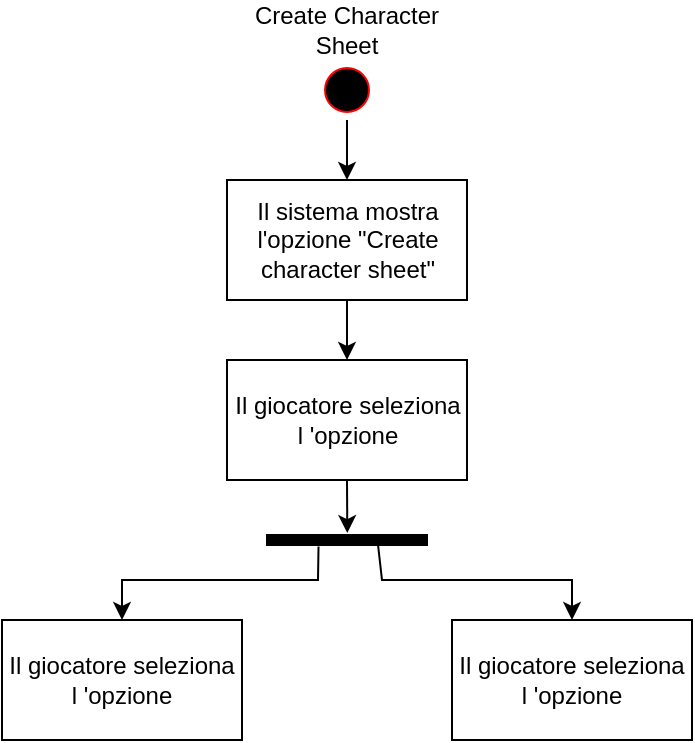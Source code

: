 <mxfile version="24.8.3">
  <diagram name="Page-1" id="e7e014a7-5840-1c2e-5031-d8a46d1fe8dd">
    <mxGraphModel dx="441" dy="273" grid="1" gridSize="10" guides="1" tooltips="1" connect="1" arrows="1" fold="1" page="1" pageScale="1" pageWidth="1169" pageHeight="826" background="none" math="0" shadow="0">
      <root>
        <mxCell id="0" />
        <mxCell id="1" parent="0" />
        <mxCell id="2a2GFfot7UsGSGKsftgH-44" value="" style="ellipse;shape=startState;fillColor=#000000;strokeColor=#ff0000;" vertex="1" parent="1">
          <mxGeometry x="527.5" y="50" width="30" height="30" as="geometry" />
        </mxCell>
        <mxCell id="2a2GFfot7UsGSGKsftgH-45" value="Create Character Sheet" style="text;html=1;align=center;verticalAlign=middle;whiteSpace=wrap;rounded=0;" vertex="1" parent="1">
          <mxGeometry x="490" y="20" width="105" height="30" as="geometry" />
        </mxCell>
        <mxCell id="2a2GFfot7UsGSGKsftgH-46" value="" style="endArrow=classic;html=1;rounded=0;exitX=0.5;exitY=1;exitDx=0;exitDy=0;entryX=0.5;entryY=0;entryDx=0;entryDy=0;" edge="1" parent="1" source="2a2GFfot7UsGSGKsftgH-44" target="2a2GFfot7UsGSGKsftgH-47">
          <mxGeometry width="50" height="50" relative="1" as="geometry">
            <mxPoint x="595" y="90" as="sourcePoint" />
            <mxPoint x="543" y="100" as="targetPoint" />
          </mxGeometry>
        </mxCell>
        <mxCell id="2a2GFfot7UsGSGKsftgH-47" value="Il sistema mostra l&#39;opzione &quot;Create character sheet&quot;" style="rounded=0;whiteSpace=wrap;html=1;fillColor=none;" vertex="1" parent="1">
          <mxGeometry x="482.5" y="110" width="120" height="60" as="geometry" />
        </mxCell>
        <mxCell id="2a2GFfot7UsGSGKsftgH-48" value="" style="endArrow=classic;html=1;rounded=0;exitX=0.5;exitY=1;exitDx=0;exitDy=0;entryX=0.5;entryY=0;entryDx=0;entryDy=0;" edge="1" parent="1" source="2a2GFfot7UsGSGKsftgH-47" target="2a2GFfot7UsGSGKsftgH-49">
          <mxGeometry width="50" height="50" relative="1" as="geometry">
            <mxPoint x="553" y="90" as="sourcePoint" />
            <mxPoint x="540" y="200" as="targetPoint" />
            <Array as="points" />
          </mxGeometry>
        </mxCell>
        <mxCell id="2a2GFfot7UsGSGKsftgH-49" value="Il giocatore seleziona l &#39;opzione" style="rounded=0;whiteSpace=wrap;html=1;fillColor=none;" vertex="1" parent="1">
          <mxGeometry x="482.5" y="200" width="120" height="60" as="geometry" />
        </mxCell>
        <mxCell id="2a2GFfot7UsGSGKsftgH-51" value="" style="html=1;points=[];perimeter=orthogonalPerimeter;fillColor=strokeColor;rotation=90;" vertex="1" parent="1">
          <mxGeometry x="540" y="250" width="5" height="80" as="geometry" />
        </mxCell>
        <mxCell id="2a2GFfot7UsGSGKsftgH-52" value="" style="endArrow=classic;html=1;rounded=0;exitX=0.5;exitY=1;exitDx=0;exitDy=0;entryX=-0.196;entryY=0.498;entryDx=0;entryDy=0;entryPerimeter=0;" edge="1" parent="1" source="2a2GFfot7UsGSGKsftgH-49" target="2a2GFfot7UsGSGKsftgH-51">
          <mxGeometry width="50" height="50" relative="1" as="geometry">
            <mxPoint x="553" y="180" as="sourcePoint" />
            <mxPoint x="543" y="280" as="targetPoint" />
            <Array as="points" />
          </mxGeometry>
        </mxCell>
        <mxCell id="2a2GFfot7UsGSGKsftgH-53" value="Il giocatore seleziona l &#39;opzione" style="rounded=0;whiteSpace=wrap;html=1;fillColor=none;" vertex="1" parent="1">
          <mxGeometry x="595" y="330" width="120" height="60" as="geometry" />
        </mxCell>
        <mxCell id="2a2GFfot7UsGSGKsftgH-54" value="Il giocatore seleziona l &#39;opzione" style="rounded=0;whiteSpace=wrap;html=1;fillColor=none;" vertex="1" parent="1">
          <mxGeometry x="370" y="330" width="120" height="60" as="geometry" />
        </mxCell>
        <mxCell id="2a2GFfot7UsGSGKsftgH-55" value="" style="endArrow=classic;html=1;rounded=0;entryX=0.5;entryY=0;entryDx=0;entryDy=0;exitX=1.159;exitY=0.678;exitDx=0;exitDy=0;exitPerimeter=0;" edge="1" parent="1" source="2a2GFfot7UsGSGKsftgH-51" target="2a2GFfot7UsGSGKsftgH-54">
          <mxGeometry width="50" height="50" relative="1" as="geometry">
            <mxPoint x="540" y="310" as="sourcePoint" />
            <mxPoint x="553" y="297" as="targetPoint" />
            <Array as="points">
              <mxPoint x="528" y="310" />
              <mxPoint x="430" y="310" />
            </Array>
          </mxGeometry>
        </mxCell>
        <mxCell id="2a2GFfot7UsGSGKsftgH-56" value="" style="endArrow=classic;html=1;rounded=0;entryX=0.5;entryY=0;entryDx=0;entryDy=0;exitX=0.715;exitY=0.308;exitDx=0;exitDy=0;exitPerimeter=0;" edge="1" parent="1" source="2a2GFfot7UsGSGKsftgH-51" target="2a2GFfot7UsGSGKsftgH-53">
          <mxGeometry width="50" height="50" relative="1" as="geometry">
            <mxPoint x="538" y="303" as="sourcePoint" />
            <mxPoint x="440" y="340" as="targetPoint" />
            <Array as="points">
              <mxPoint x="560" y="310" />
              <mxPoint x="655" y="310" />
            </Array>
          </mxGeometry>
        </mxCell>
      </root>
    </mxGraphModel>
  </diagram>
</mxfile>
